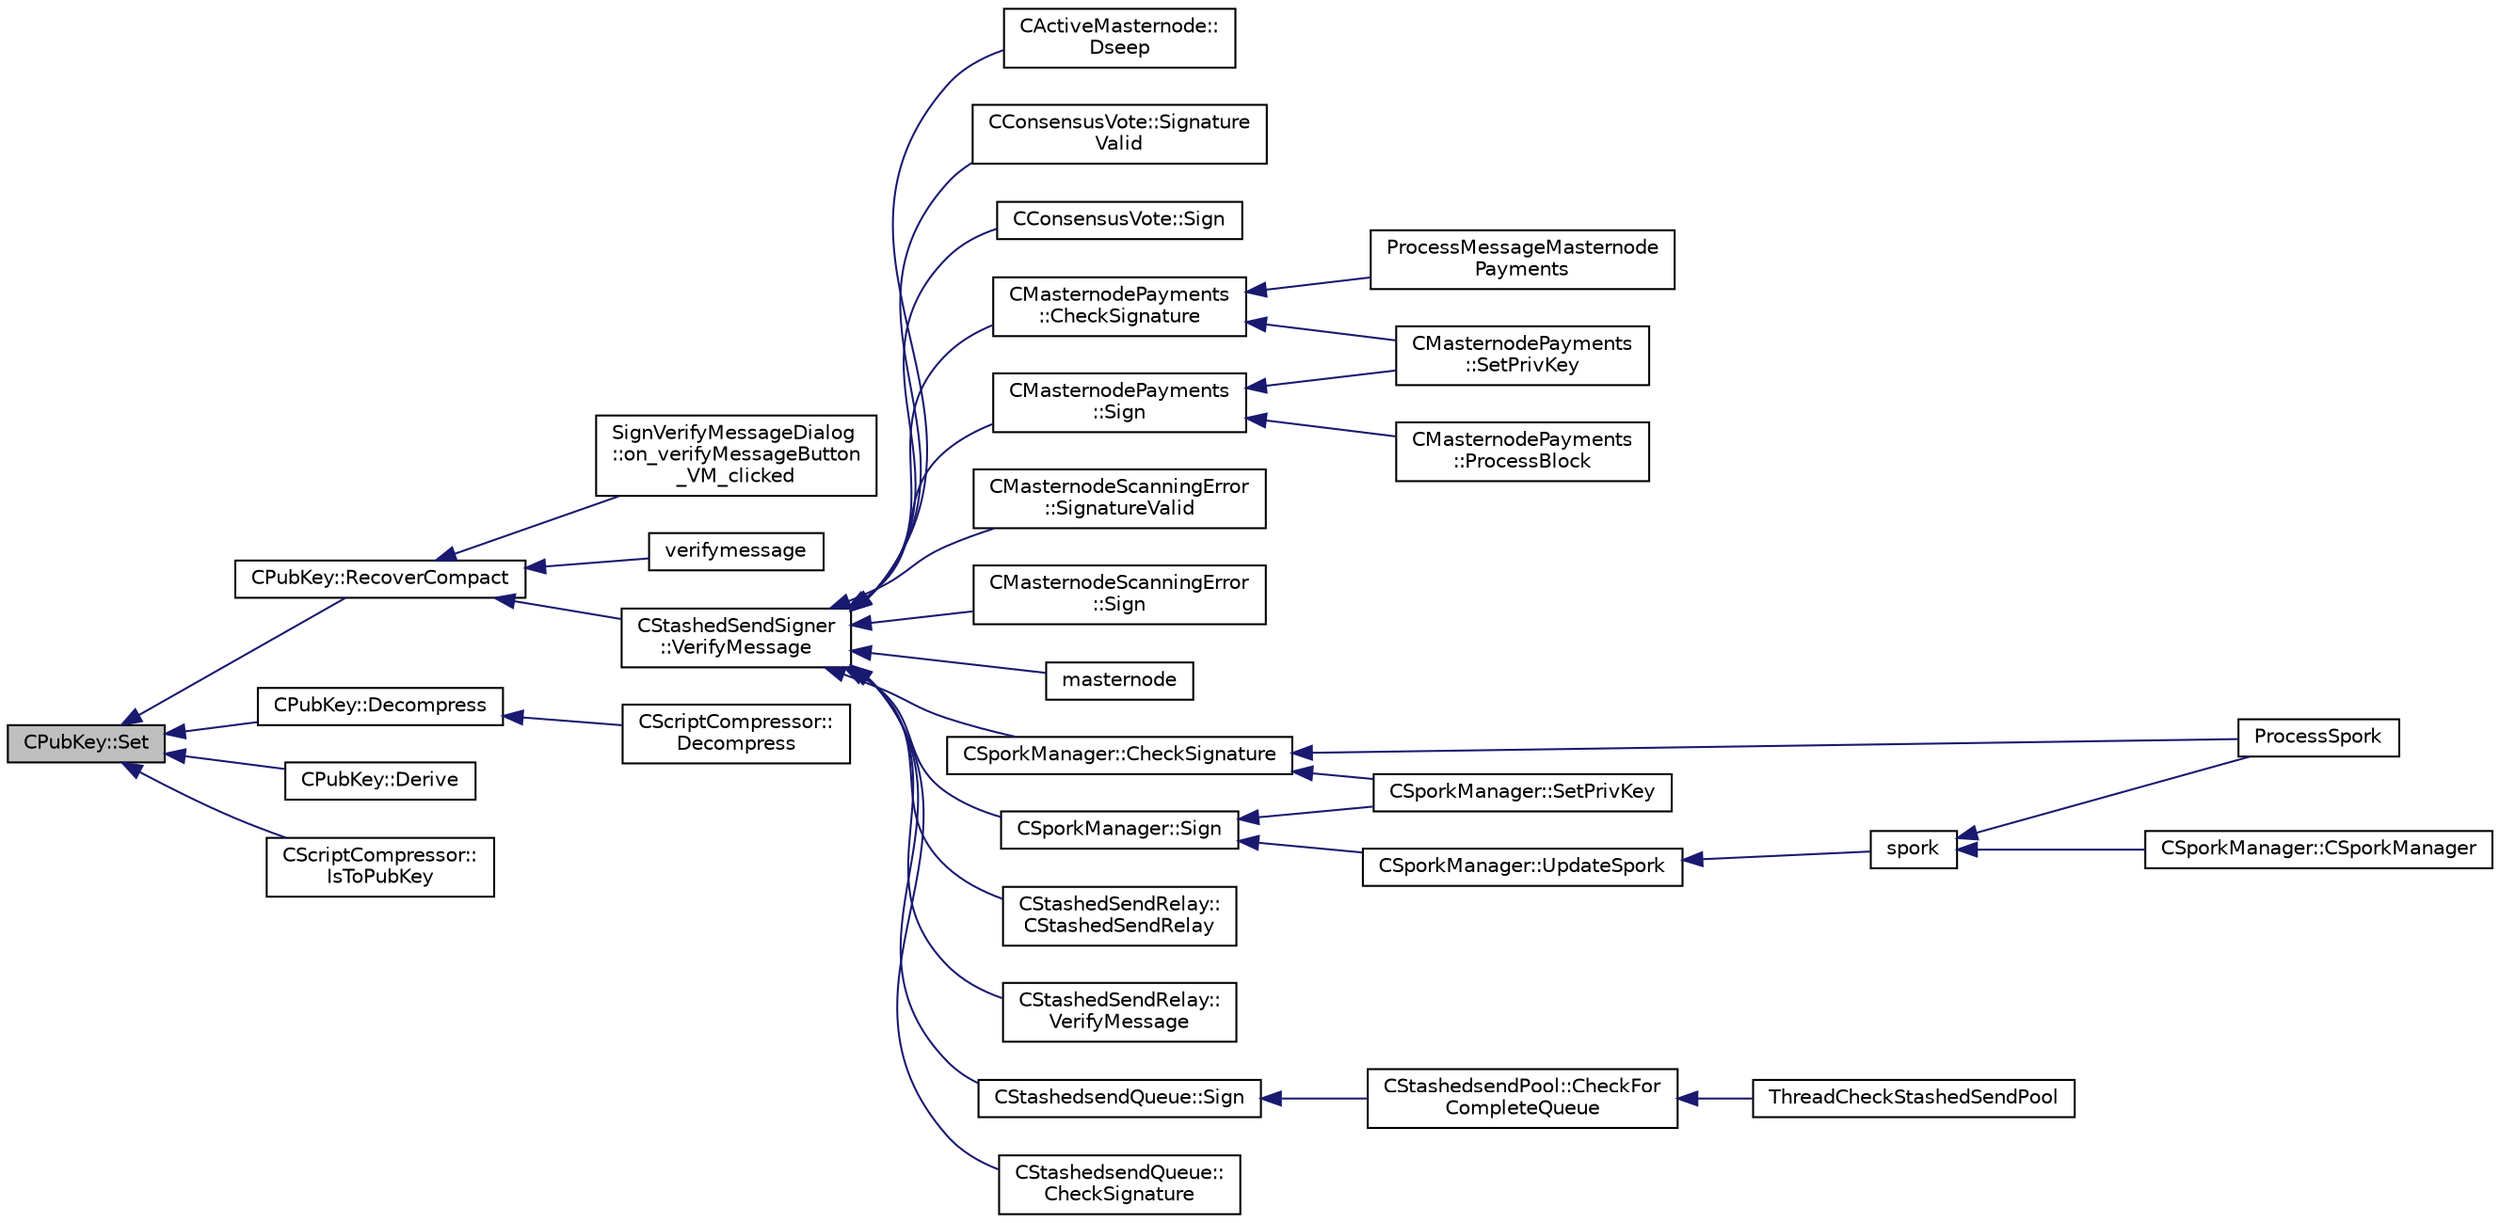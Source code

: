 digraph "CPubKey::Set"
{
  edge [fontname="Helvetica",fontsize="10",labelfontname="Helvetica",labelfontsize="10"];
  node [fontname="Helvetica",fontsize="10",shape=record];
  rankdir="LR";
  Node486 [label="CPubKey::Set",height=0.2,width=0.4,color="black", fillcolor="grey75", style="filled", fontcolor="black"];
  Node486 -> Node487 [dir="back",color="midnightblue",fontsize="10",style="solid",fontname="Helvetica"];
  Node487 [label="CPubKey::RecoverCompact",height=0.2,width=0.4,color="black", fillcolor="white", style="filled",URL="$da/d4e/class_c_pub_key.html#a169505e735a02db385486b0affeb565c"];
  Node487 -> Node488 [dir="back",color="midnightblue",fontsize="10",style="solid",fontname="Helvetica"];
  Node488 [label="SignVerifyMessageDialog\l::on_verifyMessageButton\l_VM_clicked",height=0.2,width=0.4,color="black", fillcolor="white", style="filled",URL="$d1/d26/class_sign_verify_message_dialog.html#ae37dec200b27f23c409221511447ae1e"];
  Node487 -> Node489 [dir="back",color="midnightblue",fontsize="10",style="solid",fontname="Helvetica"];
  Node489 [label="verifymessage",height=0.2,width=0.4,color="black", fillcolor="white", style="filled",URL="$db/d48/rpcmisc_8cpp.html#ad8fce781dfd9dfd4866bba2a4589141a"];
  Node487 -> Node490 [dir="back",color="midnightblue",fontsize="10",style="solid",fontname="Helvetica"];
  Node490 [label="CStashedSendSigner\l::VerifyMessage",height=0.2,width=0.4,color="black", fillcolor="white", style="filled",URL="$da/d0a/class_c_stashed_send_signer.html#a917e4eb567f2005a73ef59bafcf46bd4",tooltip="Verify the message, returns true if succcessful. "];
  Node490 -> Node491 [dir="back",color="midnightblue",fontsize="10",style="solid",fontname="Helvetica"];
  Node491 [label="CActiveMasternode::\lDseep",height=0.2,width=0.4,color="black", fillcolor="white", style="filled",URL="$d9/d29/class_c_active_masternode.html#aa14a1a9611f6b73cc3e860cda75de88c"];
  Node490 -> Node492 [dir="back",color="midnightblue",fontsize="10",style="solid",fontname="Helvetica"];
  Node492 [label="CConsensusVote::Signature\lValid",height=0.2,width=0.4,color="black", fillcolor="white", style="filled",URL="$dc/da2/class_c_consensus_vote.html#ac6550a89acee255e0035e189a42a6310"];
  Node490 -> Node493 [dir="back",color="midnightblue",fontsize="10",style="solid",fontname="Helvetica"];
  Node493 [label="CConsensusVote::Sign",height=0.2,width=0.4,color="black", fillcolor="white", style="filled",URL="$dc/da2/class_c_consensus_vote.html#a687495887aa75f5d5bb70f93ecb820d0"];
  Node490 -> Node494 [dir="back",color="midnightblue",fontsize="10",style="solid",fontname="Helvetica"];
  Node494 [label="CMasternodePayments\l::CheckSignature",height=0.2,width=0.4,color="black", fillcolor="white", style="filled",URL="$dc/d9a/class_c_masternode_payments.html#a2ca2af0178969784235c7917b226af32"];
  Node494 -> Node495 [dir="back",color="midnightblue",fontsize="10",style="solid",fontname="Helvetica"];
  Node495 [label="ProcessMessageMasternode\lPayments",height=0.2,width=0.4,color="black", fillcolor="white", style="filled",URL="$dc/d20/masternode-payments_8h.html#a8c28fb440d8031543d1de309e34c40f2"];
  Node494 -> Node496 [dir="back",color="midnightblue",fontsize="10",style="solid",fontname="Helvetica"];
  Node496 [label="CMasternodePayments\l::SetPrivKey",height=0.2,width=0.4,color="black", fillcolor="white", style="filled",URL="$dc/d9a/class_c_masternode_payments.html#a525bcafd8d00b58a3e05a848ef493603"];
  Node490 -> Node497 [dir="back",color="midnightblue",fontsize="10",style="solid",fontname="Helvetica"];
  Node497 [label="CMasternodePayments\l::Sign",height=0.2,width=0.4,color="black", fillcolor="white", style="filled",URL="$dc/d9a/class_c_masternode_payments.html#a7d04afdf936b8de605ab6f478c7fad51"];
  Node497 -> Node498 [dir="back",color="midnightblue",fontsize="10",style="solid",fontname="Helvetica"];
  Node498 [label="CMasternodePayments\l::ProcessBlock",height=0.2,width=0.4,color="black", fillcolor="white", style="filled",URL="$dc/d9a/class_c_masternode_payments.html#aa23dfbc148f10f601e9771bfcffea441"];
  Node497 -> Node496 [dir="back",color="midnightblue",fontsize="10",style="solid",fontname="Helvetica"];
  Node490 -> Node499 [dir="back",color="midnightblue",fontsize="10",style="solid",fontname="Helvetica"];
  Node499 [label="CMasternodeScanningError\l::SignatureValid",height=0.2,width=0.4,color="black", fillcolor="white", style="filled",URL="$d0/de7/class_c_masternode_scanning_error.html#ae90fca573f70f7faa4c9f3a5db145f36"];
  Node490 -> Node500 [dir="back",color="midnightblue",fontsize="10",style="solid",fontname="Helvetica"];
  Node500 [label="CMasternodeScanningError\l::Sign",height=0.2,width=0.4,color="black", fillcolor="white", style="filled",URL="$d0/de7/class_c_masternode_scanning_error.html#afdc8ec9b08767cdf3c6a6cc819af7d09"];
  Node490 -> Node501 [dir="back",color="midnightblue",fontsize="10",style="solid",fontname="Helvetica"];
  Node501 [label="masternode",height=0.2,width=0.4,color="black", fillcolor="white", style="filled",URL="$d5/d6b/rpcstashedsend_8cpp.html#a30609e443aeb47c29ed0878d16b1b5e1"];
  Node490 -> Node502 [dir="back",color="midnightblue",fontsize="10",style="solid",fontname="Helvetica"];
  Node502 [label="CSporkManager::CheckSignature",height=0.2,width=0.4,color="black", fillcolor="white", style="filled",URL="$d2/d5e/class_c_spork_manager.html#a697d8c0ce5c422ea125eee96687aa7b3"];
  Node502 -> Node503 [dir="back",color="midnightblue",fontsize="10",style="solid",fontname="Helvetica"];
  Node503 [label="ProcessSpork",height=0.2,width=0.4,color="black", fillcolor="white", style="filled",URL="$d0/d24/spork_8h.html#a3f9c24c1f4c012152fb4422ca981610a"];
  Node502 -> Node504 [dir="back",color="midnightblue",fontsize="10",style="solid",fontname="Helvetica"];
  Node504 [label="CSporkManager::SetPrivKey",height=0.2,width=0.4,color="black", fillcolor="white", style="filled",URL="$d2/d5e/class_c_spork_manager.html#a599d088218de9d242e4dc5cb17dd310b"];
  Node490 -> Node505 [dir="back",color="midnightblue",fontsize="10",style="solid",fontname="Helvetica"];
  Node505 [label="CSporkManager::Sign",height=0.2,width=0.4,color="black", fillcolor="white", style="filled",URL="$d2/d5e/class_c_spork_manager.html#adf1b5d40f378c4bd3a5ea31905b11f30"];
  Node505 -> Node506 [dir="back",color="midnightblue",fontsize="10",style="solid",fontname="Helvetica"];
  Node506 [label="CSporkManager::UpdateSpork",height=0.2,width=0.4,color="black", fillcolor="white", style="filled",URL="$d2/d5e/class_c_spork_manager.html#a51293c5c9db22f4435f044b4ccb65028"];
  Node506 -> Node507 [dir="back",color="midnightblue",fontsize="10",style="solid",fontname="Helvetica"];
  Node507 [label="spork",height=0.2,width=0.4,color="black", fillcolor="white", style="filled",URL="$db/d48/rpcmisc_8cpp.html#a8dcc7f3e5749bbd1dad163b85d0abdcb"];
  Node507 -> Node503 [dir="back",color="midnightblue",fontsize="10",style="solid",fontname="Helvetica"];
  Node507 -> Node508 [dir="back",color="midnightblue",fontsize="10",style="solid",fontname="Helvetica"];
  Node508 [label="CSporkManager::CSporkManager",height=0.2,width=0.4,color="black", fillcolor="white", style="filled",URL="$d2/d5e/class_c_spork_manager.html#af25ba284196ede7288bc9855e7f8a8a5"];
  Node505 -> Node504 [dir="back",color="midnightblue",fontsize="10",style="solid",fontname="Helvetica"];
  Node490 -> Node509 [dir="back",color="midnightblue",fontsize="10",style="solid",fontname="Helvetica"];
  Node509 [label="CStashedSendRelay::\lCStashedSendRelay",height=0.2,width=0.4,color="black", fillcolor="white", style="filled",URL="$d2/d25/class_c_stashed_send_relay.html#ac4f08ff3af1c8730a259abe6dc0972f5"];
  Node490 -> Node510 [dir="back",color="midnightblue",fontsize="10",style="solid",fontname="Helvetica"];
  Node510 [label="CStashedSendRelay::\lVerifyMessage",height=0.2,width=0.4,color="black", fillcolor="white", style="filled",URL="$d2/d25/class_c_stashed_send_relay.html#afbd1e6eeec3e89109d9fcb0d899da517"];
  Node490 -> Node511 [dir="back",color="midnightblue",fontsize="10",style="solid",fontname="Helvetica"];
  Node511 [label="CStashedsendQueue::Sign",height=0.2,width=0.4,color="black", fillcolor="white", style="filled",URL="$dd/d34/class_c_stashedsend_queue.html#a781354a3071b29fbf76df2353919933c",tooltip="Sign this Stashedsend transaction. "];
  Node511 -> Node512 [dir="back",color="midnightblue",fontsize="10",style="solid",fontname="Helvetica"];
  Node512 [label="CStashedsendPool::CheckFor\lCompleteQueue",height=0.2,width=0.4,color="black", fillcolor="white", style="filled",URL="$dd/d8a/class_c_stashedsend_pool.html#a46fd3f0fc3671683518cd090b25c97d7"];
  Node512 -> Node513 [dir="back",color="midnightblue",fontsize="10",style="solid",fontname="Helvetica"];
  Node513 [label="ThreadCheckStashedSendPool",height=0.2,width=0.4,color="black", fillcolor="white", style="filled",URL="$d9/dbc/stashedsend_8h.html#ab583ddc86effded8432ea5387f77d883"];
  Node490 -> Node514 [dir="back",color="midnightblue",fontsize="10",style="solid",fontname="Helvetica"];
  Node514 [label="CStashedsendQueue::\lCheckSignature",height=0.2,width=0.4,color="black", fillcolor="white", style="filled",URL="$dd/d34/class_c_stashedsend_queue.html#ac272b4813415870e369a62d267e852ca",tooltip="Check if we have a valid Masternode address. "];
  Node486 -> Node515 [dir="back",color="midnightblue",fontsize="10",style="solid",fontname="Helvetica"];
  Node515 [label="CPubKey::Decompress",height=0.2,width=0.4,color="black", fillcolor="white", style="filled",URL="$da/d4e/class_c_pub_key.html#a572689418fecf47b300a11519bc3da36"];
  Node515 -> Node516 [dir="back",color="midnightblue",fontsize="10",style="solid",fontname="Helvetica"];
  Node516 [label="CScriptCompressor::\lDecompress",height=0.2,width=0.4,color="black", fillcolor="white", style="filled",URL="$d3/dfb/class_c_script_compressor.html#a1feb663ddab3a45218c7cb02f2a25717"];
  Node486 -> Node517 [dir="back",color="midnightblue",fontsize="10",style="solid",fontname="Helvetica"];
  Node517 [label="CPubKey::Derive",height=0.2,width=0.4,color="black", fillcolor="white", style="filled",URL="$da/d4e/class_c_pub_key.html#a6e70269c1be731ace2fce8bfba9a0c36"];
  Node486 -> Node518 [dir="back",color="midnightblue",fontsize="10",style="solid",fontname="Helvetica"];
  Node518 [label="CScriptCompressor::\lIsToPubKey",height=0.2,width=0.4,color="black", fillcolor="white", style="filled",URL="$d3/dfb/class_c_script_compressor.html#a19a67455a106e2e0528bc97cb60d2391"];
}

